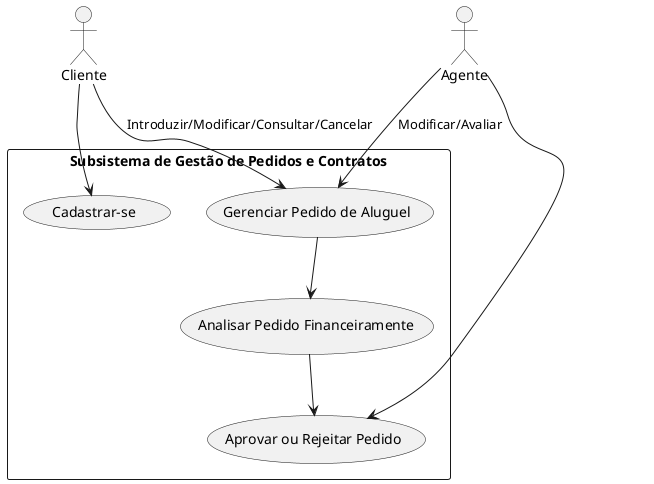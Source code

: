 @startuml
actor Cliente as C
actor Agente as A

rectangle "Subsistema de Gestão de Pedidos e Contratos" {
    C --> (Cadastrar-se)
    C --> (Gerenciar Pedido de Aluguel) : "Introduzir/Modificar/Consultar/Cancelar"
    
    A --> (Gerenciar Pedido de Aluguel) : "Modificar/Avaliar"
    
    (Gerenciar Pedido de Aluguel) --> (Analisar Pedido Financeiramente)
    
    A --> (Aprovar ou Rejeitar Pedido) 
}

(Analisar Pedido Financeiramente) --> (Aprovar ou Rejeitar Pedido)

@enduml
